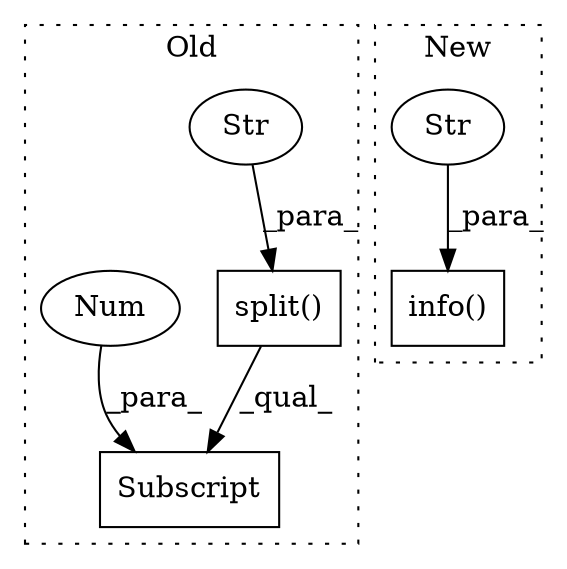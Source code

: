 digraph G {
subgraph cluster0 {
1 [label="split()" a="75" s="8953,8974" l="18,1" shape="box"];
3 [label="Str" a="66" s="8971" l="3" shape="ellipse"];
4 [label="Subscript" a="63" s="8953,0" l="26,0" shape="box"];
5 [label="Num" a="76" s="8976" l="2" shape="ellipse"];
label = "Old";
style="dotted";
}
subgraph cluster1 {
2 [label="info()" a="75" s="17080,17131" l="12,1" shape="box"];
6 [label="Str" a="66" s="17092" l="39" shape="ellipse"];
label = "New";
style="dotted";
}
1 -> 4 [label="_qual_"];
3 -> 1 [label="_para_"];
5 -> 4 [label="_para_"];
6 -> 2 [label="_para_"];
}